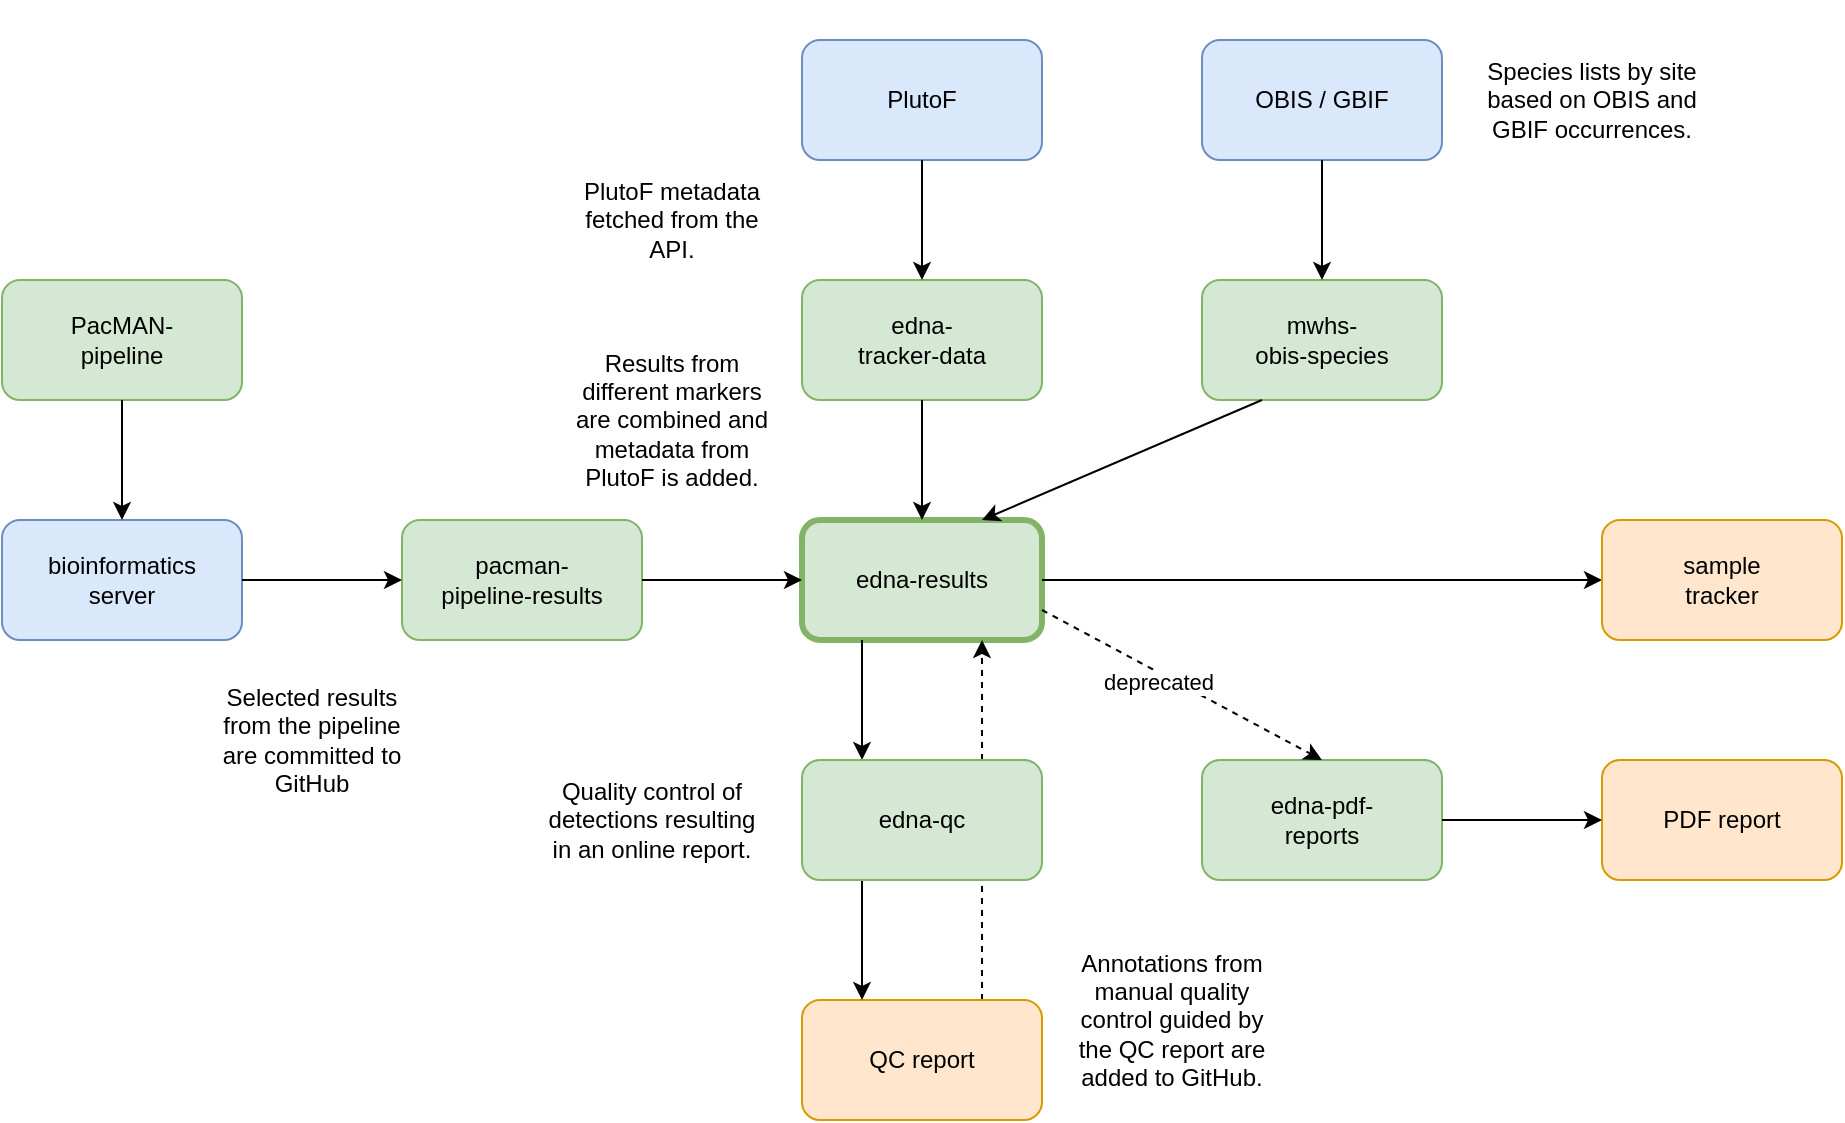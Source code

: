 <mxfile version="20.6.2" type="device"><diagram id="FHFYj08gmIyL0MLXzBf6" name="Page-1"><mxGraphModel dx="2066" dy="1139" grid="1" gridSize="10" guides="1" tooltips="1" connect="1" arrows="1" fold="1" page="1" pageScale="1" pageWidth="2339" pageHeight="3300" math="0" shadow="0"><root><mxCell id="0"/><mxCell id="1" parent="0"/><mxCell id="00Istw00UejqudKjmd_U-1" value="pacman-&lt;br&gt;pipeline-results" style="rounded=1;whiteSpace=wrap;html=1;fillColor=#d5e8d4;strokeColor=#82b366;" parent="1" vertex="1"><mxGeometry x="360" y="440" width="120" height="60" as="geometry"/></mxCell><mxCell id="00Istw00UejqudKjmd_U-2" value="edna-results" style="rounded=1;whiteSpace=wrap;html=1;fillColor=#d5e8d4;strokeColor=#82b366;strokeWidth=3;" parent="1" vertex="1"><mxGeometry x="560" y="440" width="120" height="60" as="geometry"/></mxCell><mxCell id="00Istw00UejqudKjmd_U-4" value="" style="endArrow=classic;html=1;rounded=0;entryX=0;entryY=0.5;entryDx=0;entryDy=0;exitX=1;exitY=0.5;exitDx=0;exitDy=0;" parent="1" source="00Istw00UejqudKjmd_U-1" target="00Istw00UejqudKjmd_U-2" edge="1"><mxGeometry width="50" height="50" relative="1" as="geometry"><mxPoint x="540" y="610" as="sourcePoint"/><mxPoint x="590" y="560" as="targetPoint"/></mxGeometry></mxCell><mxCell id="00Istw00UejqudKjmd_U-5" value="" style="endArrow=classic;html=1;rounded=0;entryX=0.25;entryY=0;entryDx=0;entryDy=0;exitX=0.25;exitY=1;exitDx=0;exitDy=0;" parent="1" source="00Istw00UejqudKjmd_U-2" target="00Istw00UejqudKjmd_U-3" edge="1"><mxGeometry width="50" height="50" relative="1" as="geometry"><mxPoint x="490" y="480" as="sourcePoint"/><mxPoint x="570" y="480" as="targetPoint"/></mxGeometry></mxCell><mxCell id="00Istw00UejqudKjmd_U-6" value="" style="endArrow=classic;html=1;rounded=0;exitX=0.75;exitY=0;exitDx=0;exitDy=0;entryX=0.75;entryY=1;entryDx=0;entryDy=0;dashed=1;" parent="1" source="00Istw00UejqudKjmd_U-27" target="00Istw00UejqudKjmd_U-2" edge="1"><mxGeometry width="50" height="50" relative="1" as="geometry"><mxPoint x="500" y="490" as="sourcePoint"/><mxPoint x="630" y="520" as="targetPoint"/></mxGeometry></mxCell><mxCell id="00Istw00UejqudKjmd_U-8" value="" style="endArrow=classic;html=1;rounded=0;entryX=0;entryY=0.5;entryDx=0;entryDy=0;exitX=1;exitY=0.5;exitDx=0;exitDy=0;" parent="1" source="00Istw00UejqudKjmd_U-2" target="00Istw00UejqudKjmd_U-15" edge="1"><mxGeometry width="50" height="50" relative="1" as="geometry"><mxPoint x="690" y="600" as="sourcePoint"/><mxPoint x="760" y="470" as="targetPoint"/></mxGeometry></mxCell><mxCell id="00Istw00UejqudKjmd_U-9" value="mwhs-&lt;br&gt;obis-species" style="rounded=1;whiteSpace=wrap;html=1;fillColor=#d5e8d4;strokeColor=#82b366;" parent="1" vertex="1"><mxGeometry x="760" y="320" width="120" height="60" as="geometry"/></mxCell><mxCell id="00Istw00UejqudKjmd_U-10" value="" style="endArrow=classic;html=1;rounded=0;exitX=0.25;exitY=1;exitDx=0;exitDy=0;entryX=0.75;entryY=0;entryDx=0;entryDy=0;" parent="1" source="00Istw00UejqudKjmd_U-9" target="00Istw00UejqudKjmd_U-2" edge="1"><mxGeometry width="50" height="50" relative="1" as="geometry"><mxPoint x="690" y="530" as="sourcePoint"/><mxPoint x="770" y="530" as="targetPoint"/></mxGeometry></mxCell><mxCell id="00Istw00UejqudKjmd_U-11" value="edna-&lt;br&gt;tracker-data" style="rounded=1;whiteSpace=wrap;html=1;fillColor=#d5e8d4;strokeColor=#82b366;" parent="1" vertex="1"><mxGeometry x="560" y="320" width="120" height="60" as="geometry"/></mxCell><mxCell id="00Istw00UejqudKjmd_U-12" value="" style="endArrow=classic;html=1;rounded=0;exitX=0.5;exitY=1;exitDx=0;exitDy=0;" parent="1" source="00Istw00UejqudKjmd_U-11" target="00Istw00UejqudKjmd_U-2" edge="1"><mxGeometry width="50" height="50" relative="1" as="geometry"><mxPoint x="830" y="370" as="sourcePoint"/><mxPoint x="830" y="450" as="targetPoint"/></mxGeometry></mxCell><mxCell id="00Istw00UejqudKjmd_U-13" value="PlutoF" style="rounded=1;whiteSpace=wrap;html=1;fillColor=#dae8fc;strokeColor=#6c8ebf;" parent="1" vertex="1"><mxGeometry x="560" y="200" width="120" height="60" as="geometry"/></mxCell><mxCell id="00Istw00UejqudKjmd_U-14" value="" style="endArrow=classic;html=1;rounded=0;exitX=0.5;exitY=1;exitDx=0;exitDy=0;entryX=0.5;entryY=0;entryDx=0;entryDy=0;" parent="1" source="00Istw00UejqudKjmd_U-13" target="00Istw00UejqudKjmd_U-11" edge="1"><mxGeometry width="50" height="50" relative="1" as="geometry"><mxPoint x="630" y="370" as="sourcePoint"/><mxPoint x="630" y="450" as="targetPoint"/></mxGeometry></mxCell><mxCell id="00Istw00UejqudKjmd_U-15" value="sample&lt;br&gt;tracker" style="rounded=1;whiteSpace=wrap;html=1;fillColor=#ffe6cc;strokeColor=#d79b00;" parent="1" vertex="1"><mxGeometry x="960" y="440" width="120" height="60" as="geometry"/></mxCell><mxCell id="00Istw00UejqudKjmd_U-17" value="edna-pdf-&lt;br&gt;reports" style="rounded=1;whiteSpace=wrap;html=1;fillColor=#d5e8d4;strokeColor=#82b366;" parent="1" vertex="1"><mxGeometry x="760" y="560" width="120" height="60" as="geometry"/></mxCell><mxCell id="00Istw00UejqudKjmd_U-19" value="PDF report" style="rounded=1;whiteSpace=wrap;html=1;fillColor=#ffe6cc;strokeColor=#d79b00;" parent="1" vertex="1"><mxGeometry x="960" y="560" width="120" height="60" as="geometry"/></mxCell><mxCell id="00Istw00UejqudKjmd_U-20" value="" style="endArrow=classic;html=1;rounded=0;exitX=1;exitY=0.5;exitDx=0;exitDy=0;entryX=0;entryY=0.5;entryDx=0;entryDy=0;" parent="1" source="00Istw00UejqudKjmd_U-17" target="00Istw00UejqudKjmd_U-19" edge="1"><mxGeometry width="50" height="50" relative="1" as="geometry"><mxPoint x="890" y="480" as="sourcePoint"/><mxPoint x="970" y="480" as="targetPoint"/></mxGeometry></mxCell><mxCell id="00Istw00UejqudKjmd_U-21" value="bioinformatics&lt;br&gt;server" style="rounded=1;whiteSpace=wrap;html=1;fillColor=#dae8fc;strokeColor=#6c8ebf;" parent="1" vertex="1"><mxGeometry x="160" y="440" width="120" height="60" as="geometry"/></mxCell><mxCell id="00Istw00UejqudKjmd_U-22" value="" style="endArrow=classic;html=1;rounded=0;entryX=0;entryY=0.5;entryDx=0;entryDy=0;exitX=1;exitY=0.5;exitDx=0;exitDy=0;" parent="1" source="00Istw00UejqudKjmd_U-21" target="00Istw00UejqudKjmd_U-1" edge="1"><mxGeometry width="50" height="50" relative="1" as="geometry"><mxPoint x="490" y="480" as="sourcePoint"/><mxPoint x="570" y="480" as="targetPoint"/></mxGeometry></mxCell><mxCell id="00Istw00UejqudKjmd_U-24" value="Selected results from the pipeline are committed to GitHub" style="text;html=1;strokeColor=none;fillColor=none;align=center;verticalAlign=middle;whiteSpace=wrap;rounded=0;" parent="1" vertex="1"><mxGeometry x="260" y="500" width="110" height="100" as="geometry"/></mxCell><mxCell id="00Istw00UejqudKjmd_U-25" value="Results from different markers are combined and metadata from PlutoF is added." style="text;html=1;strokeColor=none;fillColor=none;align=center;verticalAlign=middle;whiteSpace=wrap;rounded=0;" parent="1" vertex="1"><mxGeometry x="440" y="340" width="110" height="100" as="geometry"/></mxCell><mxCell id="00Istw00UejqudKjmd_U-26" value="Quality control of detections resulting in an online report." style="text;html=1;strokeColor=none;fillColor=none;align=center;verticalAlign=middle;whiteSpace=wrap;rounded=0;" parent="1" vertex="1"><mxGeometry x="430" y="540" width="110" height="100" as="geometry"/></mxCell><mxCell id="00Istw00UejqudKjmd_U-27" value="QC report" style="rounded=1;whiteSpace=wrap;html=1;fillColor=#ffe6cc;strokeColor=#d79b00;" parent="1" vertex="1"><mxGeometry x="560" y="680" width="120" height="60" as="geometry"/></mxCell><mxCell id="00Istw00UejqudKjmd_U-28" value="" style="endArrow=classic;html=1;rounded=0;entryX=0.25;entryY=0;entryDx=0;entryDy=0;exitX=0.25;exitY=1;exitDx=0;exitDy=0;" parent="1" source="00Istw00UejqudKjmd_U-3" target="00Istw00UejqudKjmd_U-27" edge="1"><mxGeometry width="50" height="50" relative="1" as="geometry"><mxPoint x="600" y="490" as="sourcePoint"/><mxPoint x="600" y="570" as="targetPoint"/></mxGeometry></mxCell><mxCell id="00Istw00UejqudKjmd_U-3" value="edna-qc" style="rounded=1;whiteSpace=wrap;html=1;fillColor=#d5e8d4;strokeColor=#82b366;" parent="1" vertex="1"><mxGeometry x="560" y="560" width="120" height="60" as="geometry"/></mxCell><mxCell id="00Istw00UejqudKjmd_U-29" value="Annotations from manual quality control guided by the QC report are added to GitHub." style="text;html=1;strokeColor=none;fillColor=none;align=center;verticalAlign=middle;whiteSpace=wrap;rounded=0;" parent="1" vertex="1"><mxGeometry x="690" y="640" width="110" height="100" as="geometry"/></mxCell><mxCell id="00Istw00UejqudKjmd_U-30" value="Species lists by site based on OBIS and GBIF occurrences." style="text;html=1;strokeColor=none;fillColor=none;align=center;verticalAlign=middle;whiteSpace=wrap;rounded=0;" parent="1" vertex="1"><mxGeometry x="900" y="180" width="110" height="100" as="geometry"/></mxCell><mxCell id="00Istw00UejqudKjmd_U-31" value="OBIS / GBIF" style="rounded=1;whiteSpace=wrap;html=1;fillColor=#dae8fc;strokeColor=#6c8ebf;" parent="1" vertex="1"><mxGeometry x="760" y="200" width="120" height="60" as="geometry"/></mxCell><mxCell id="00Istw00UejqudKjmd_U-32" value="" style="endArrow=classic;html=1;rounded=0;exitX=0.5;exitY=1;exitDx=0;exitDy=0;" parent="1" source="00Istw00UejqudKjmd_U-31" target="00Istw00UejqudKjmd_U-9" edge="1"><mxGeometry width="50" height="50" relative="1" as="geometry"><mxPoint x="630" y="280" as="sourcePoint"/><mxPoint x="630" y="360" as="targetPoint"/></mxGeometry></mxCell><mxCell id="00Istw00UejqudKjmd_U-33" value="PlutoF metadata&lt;br&gt;fetched from the API." style="text;html=1;strokeColor=none;fillColor=none;align=center;verticalAlign=middle;whiteSpace=wrap;rounded=0;" parent="1" vertex="1"><mxGeometry x="440" y="260" width="110" height="60" as="geometry"/></mxCell><mxCell id="_XVZEQtlkO01rCej22tS-1" value="" style="endArrow=classic;html=1;rounded=0;entryX=0.5;entryY=0;entryDx=0;entryDy=0;dashed=1;exitX=1;exitY=0.75;exitDx=0;exitDy=0;" parent="1" source="00Istw00UejqudKjmd_U-2" target="00Istw00UejqudKjmd_U-17" edge="1"><mxGeometry width="50" height="50" relative="1" as="geometry"><mxPoint x="720" y="520" as="sourcePoint"/><mxPoint x="800" y="450" as="targetPoint"/></mxGeometry></mxCell><mxCell id="LDgKh_LFoq8NQGlGtGGt-1" value="deprecated" style="edgeLabel;html=1;align=center;verticalAlign=middle;resizable=0;points=[];" vertex="1" connectable="0" parent="_XVZEQtlkO01rCej22tS-1"><mxGeometry x="-0.148" y="-4" relative="1" as="geometry"><mxPoint as="offset"/></mxGeometry></mxCell><mxCell id="5PDzrao-AojNX-JeLz2_-1" value="PacMAN-&lt;br&gt;pipeline" style="rounded=1;whiteSpace=wrap;html=1;fillColor=#d5e8d4;strokeColor=#82b366;" parent="1" vertex="1"><mxGeometry x="160" y="320" width="120" height="60" as="geometry"/></mxCell><mxCell id="5PDzrao-AojNX-JeLz2_-2" value="" style="endArrow=classic;html=1;rounded=0;entryX=0.5;entryY=0;entryDx=0;entryDy=0;exitX=0.5;exitY=1;exitDx=0;exitDy=0;" parent="1" source="5PDzrao-AojNX-JeLz2_-1" target="00Istw00UejqudKjmd_U-21" edge="1"><mxGeometry width="50" height="50" relative="1" as="geometry"><mxPoint x="280" y="390" as="sourcePoint"/><mxPoint x="370" y="480" as="targetPoint"/></mxGeometry></mxCell></root></mxGraphModel></diagram></mxfile>